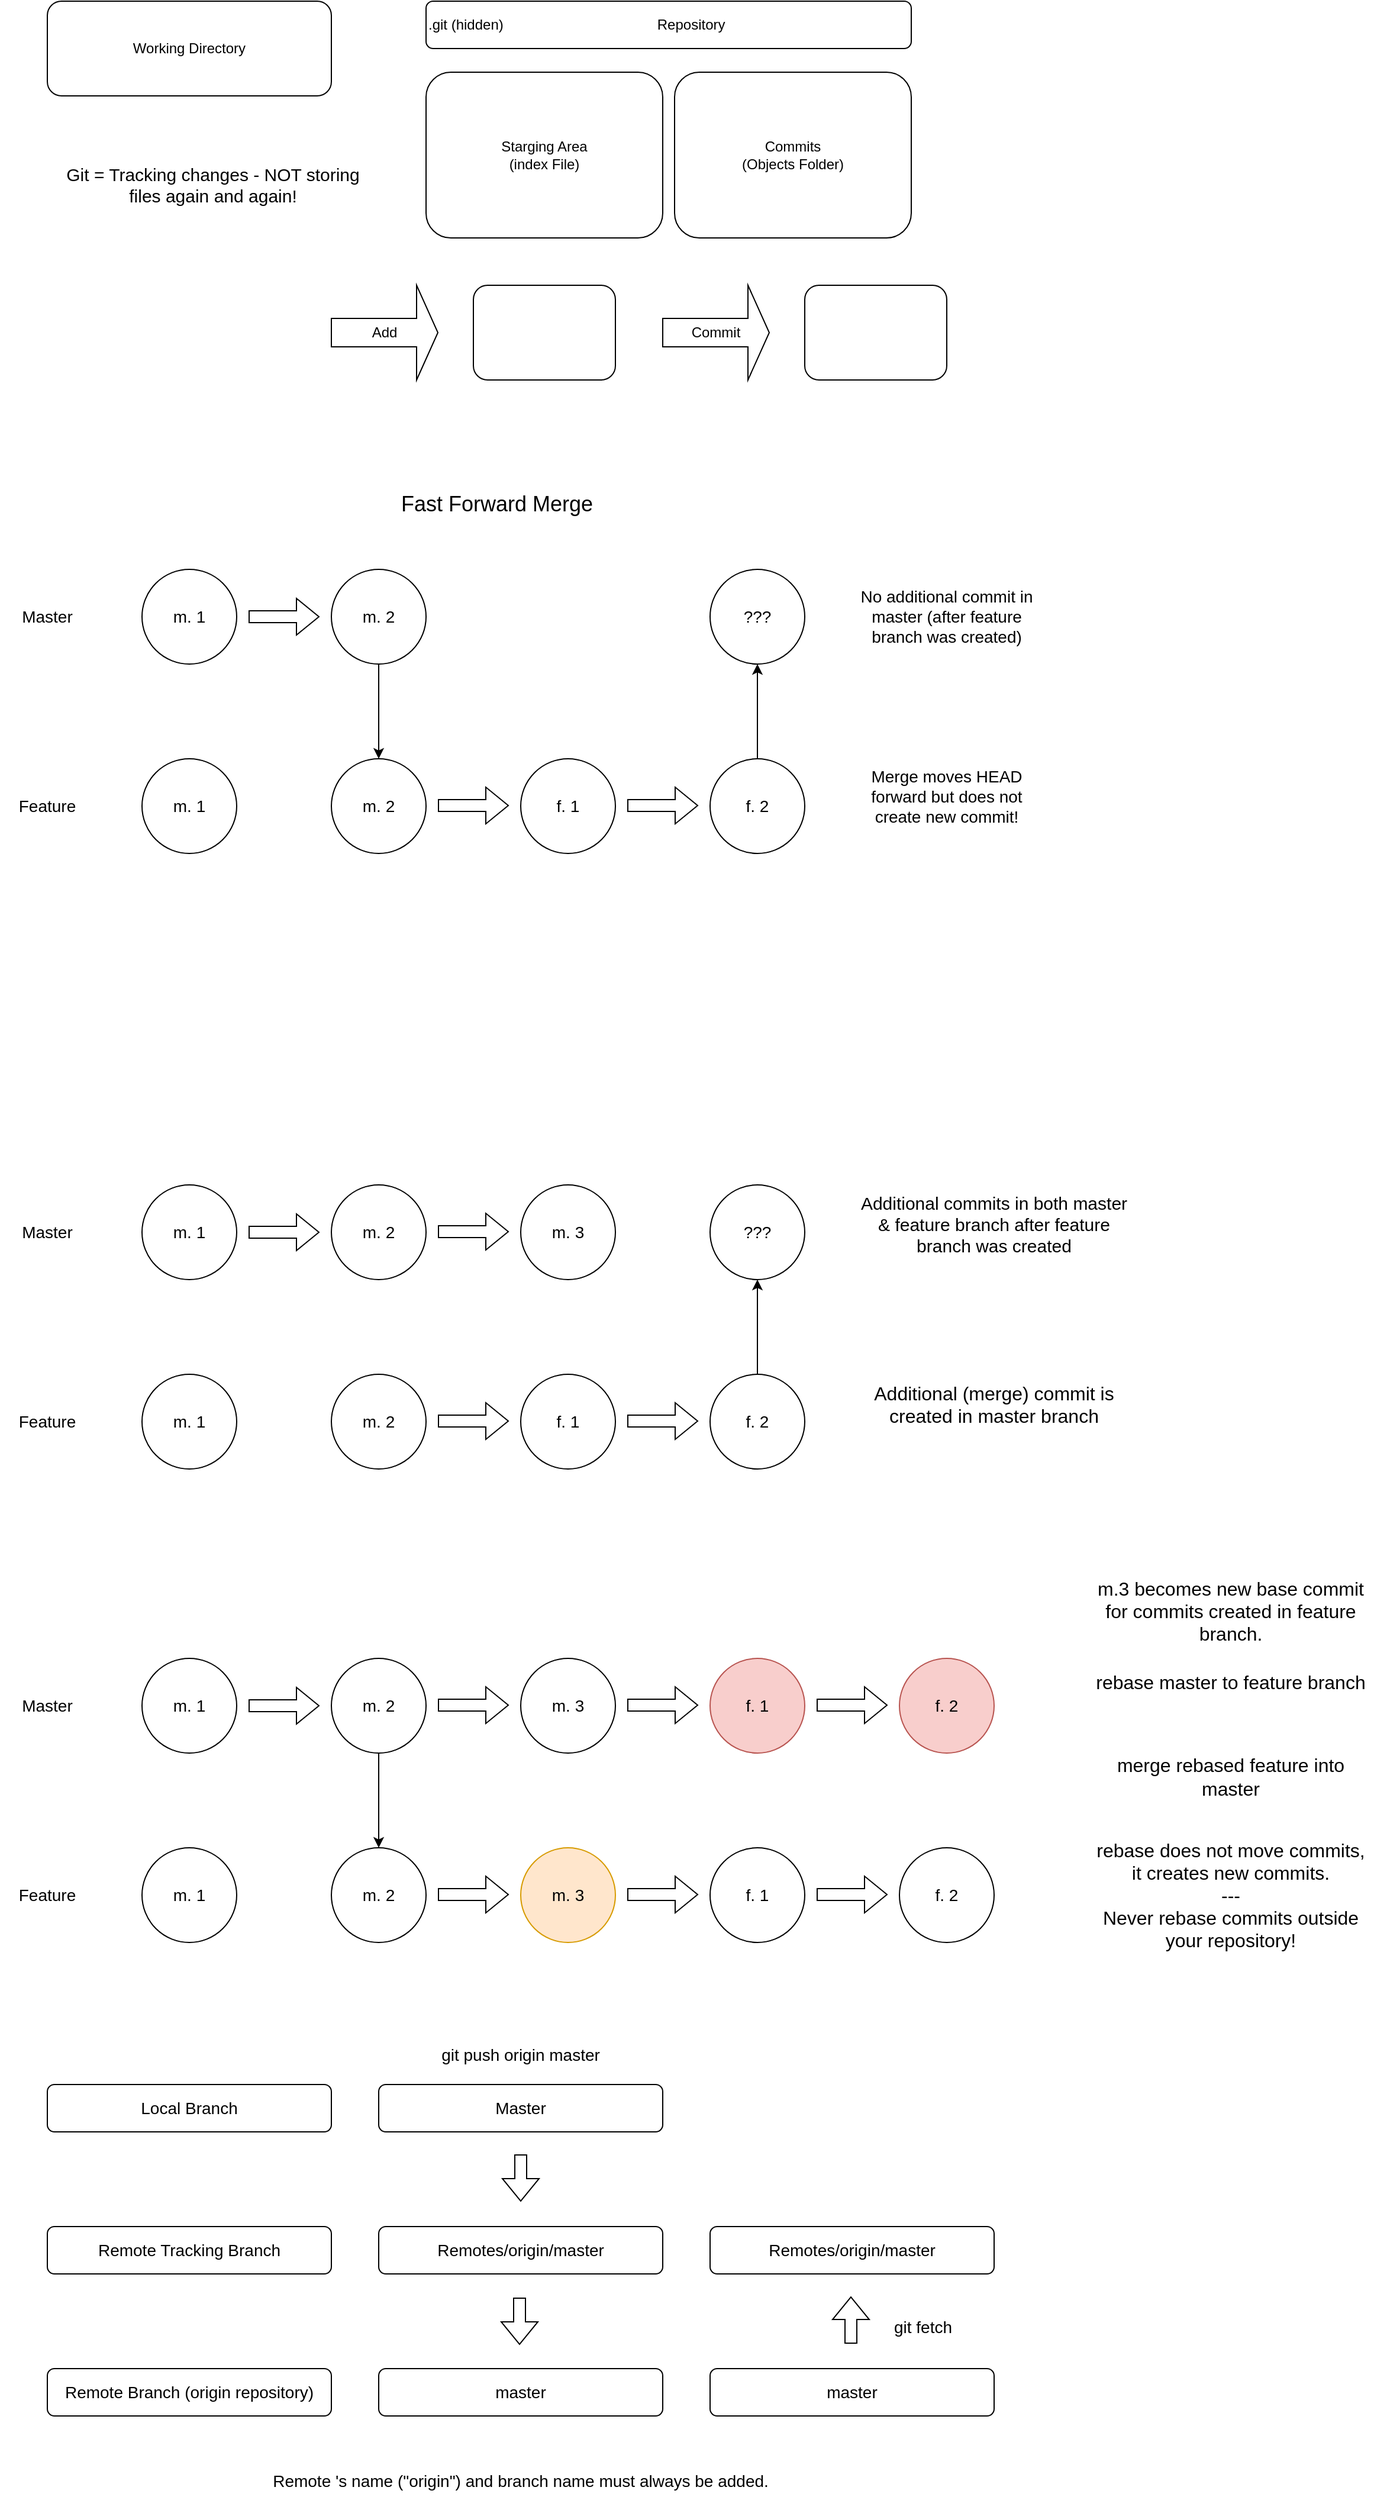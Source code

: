 <mxfile version="27.1.5">
  <diagram name="Page-1" id="PkKd_JiGjUPgfaHdr4iB">
    <mxGraphModel dx="1042" dy="563" grid="1" gridSize="10" guides="1" tooltips="1" connect="1" arrows="1" fold="1" page="1" pageScale="1" pageWidth="850" pageHeight="1100" math="0" shadow="0">
      <root>
        <mxCell id="0" />
        <mxCell id="1" parent="0" />
        <mxCell id="DVuYbELzHZqkL_Al9vvK-1" value="Working Directory" style="rounded=1;whiteSpace=wrap;html=1;" parent="1" vertex="1">
          <mxGeometry x="40" y="40" width="240" height="80" as="geometry" />
        </mxCell>
        <mxCell id="DVuYbELzHZqkL_Al9vvK-2" value="&lt;div align=&quot;left&quot;&gt;.git (hidden)&amp;nbsp;&amp;nbsp;&amp;nbsp;&amp;nbsp;&amp;nbsp;&amp;nbsp;&amp;nbsp;&amp;nbsp;&amp;nbsp;&amp;nbsp;&amp;nbsp;&amp;nbsp;&amp;nbsp;&amp;nbsp;&amp;nbsp;&amp;nbsp;&amp;nbsp;&amp;nbsp;&amp;nbsp;&amp;nbsp;&amp;nbsp;&amp;nbsp;&amp;nbsp;&amp;nbsp;&amp;nbsp;&amp;nbsp;&amp;nbsp;&amp;nbsp;&amp;nbsp;&amp;nbsp;&amp;nbsp;&amp;nbsp;&amp;nbsp;&amp;nbsp;&amp;nbsp;&amp;nbsp;&amp;nbsp;&amp;nbsp; Repository&lt;br&gt;&lt;/div&gt;" style="rounded=1;whiteSpace=wrap;html=1;align=left;" parent="1" vertex="1">
          <mxGeometry x="360" y="40" width="410" height="40" as="geometry" />
        </mxCell>
        <mxCell id="DVuYbELzHZqkL_Al9vvK-3" value="Starging Area&lt;br&gt;(index File)" style="rounded=1;whiteSpace=wrap;html=1;" parent="1" vertex="1">
          <mxGeometry x="360" y="100" width="200" height="140" as="geometry" />
        </mxCell>
        <mxCell id="DVuYbELzHZqkL_Al9vvK-4" value="Commits&lt;br&gt;(Objects Folder)" style="rounded=1;whiteSpace=wrap;html=1;" parent="1" vertex="1">
          <mxGeometry x="570" y="100" width="200" height="140" as="geometry" />
        </mxCell>
        <mxCell id="DVuYbELzHZqkL_Al9vvK-7" value="Add" style="shape=singleArrow;whiteSpace=wrap;html=1;" parent="1" vertex="1">
          <mxGeometry x="280" y="280" width="90" height="80" as="geometry" />
        </mxCell>
        <mxCell id="DVuYbELzHZqkL_Al9vvK-8" value="" style="rounded=1;whiteSpace=wrap;html=1;" parent="1" vertex="1">
          <mxGeometry x="400" y="280" width="120" height="80" as="geometry" />
        </mxCell>
        <mxCell id="DVuYbELzHZqkL_Al9vvK-9" value="Commit" style="shape=singleArrow;whiteSpace=wrap;html=1;" parent="1" vertex="1">
          <mxGeometry x="560" y="280" width="90" height="80" as="geometry" />
        </mxCell>
        <mxCell id="DVuYbELzHZqkL_Al9vvK-10" value="" style="rounded=1;whiteSpace=wrap;html=1;" parent="1" vertex="1">
          <mxGeometry x="680" y="280" width="120" height="80" as="geometry" />
        </mxCell>
        <mxCell id="DVuYbELzHZqkL_Al9vvK-11" value="&lt;font style=&quot;font-size: 15px;&quot;&gt;Git = Tracking changes - NOT storing files again and again!&lt;/font&gt;" style="text;html=1;align=center;verticalAlign=middle;whiteSpace=wrap;rounded=0;" parent="1" vertex="1">
          <mxGeometry x="40" y="160" width="280" height="70" as="geometry" />
        </mxCell>
        <mxCell id="inyvIdADmEni137RxyFw-1" value="Master" style="text;html=1;align=center;verticalAlign=middle;whiteSpace=wrap;rounded=0;fontSize=14;" parent="1" vertex="1">
          <mxGeometry y="540" width="80" height="40" as="geometry" />
        </mxCell>
        <mxCell id="inyvIdADmEni137RxyFw-2" value="&lt;font&gt;m. 1&lt;/font&gt;" style="ellipse;whiteSpace=wrap;html=1;aspect=fixed;fontSize=14;" parent="1" vertex="1">
          <mxGeometry x="120" y="520" width="80" height="80" as="geometry" />
        </mxCell>
        <mxCell id="inyvIdADmEni137RxyFw-3" value="&lt;font&gt;m. 2&lt;br&gt;&lt;/font&gt;" style="ellipse;whiteSpace=wrap;html=1;aspect=fixed;fontSize=14;" parent="1" vertex="1">
          <mxGeometry x="280" y="520" width="80" height="80" as="geometry" />
        </mxCell>
        <mxCell id="inyvIdADmEni137RxyFw-4" value="" style="shape=flexArrow;endArrow=classic;html=1;rounded=0;" parent="1" edge="1">
          <mxGeometry width="50" height="50" relative="1" as="geometry">
            <mxPoint x="210" y="560" as="sourcePoint" />
            <mxPoint x="270" y="560" as="targetPoint" />
          </mxGeometry>
        </mxCell>
        <mxCell id="inyvIdADmEni137RxyFw-5" value="Feature" style="text;html=1;align=center;verticalAlign=middle;whiteSpace=wrap;rounded=0;fontSize=14;" parent="1" vertex="1">
          <mxGeometry y="700" width="80" height="40" as="geometry" />
        </mxCell>
        <mxCell id="inyvIdADmEni137RxyFw-6" value="&lt;font&gt;m. 1&lt;/font&gt;" style="ellipse;whiteSpace=wrap;html=1;aspect=fixed;fontSize=14;" parent="1" vertex="1">
          <mxGeometry x="120" y="680" width="80" height="80" as="geometry" />
        </mxCell>
        <mxCell id="inyvIdADmEni137RxyFw-7" value="&lt;font&gt;m. 2&lt;br&gt;&lt;/font&gt;" style="ellipse;whiteSpace=wrap;html=1;aspect=fixed;fontSize=14;" parent="1" vertex="1">
          <mxGeometry x="280" y="680" width="80" height="80" as="geometry" />
        </mxCell>
        <mxCell id="inyvIdADmEni137RxyFw-8" value="" style="endArrow=classic;html=1;rounded=0;entryX=0.5;entryY=0;entryDx=0;entryDy=0;exitX=0.5;exitY=1;exitDx=0;exitDy=0;" parent="1" source="inyvIdADmEni137RxyFw-3" target="inyvIdADmEni137RxyFw-7" edge="1">
          <mxGeometry width="50" height="50" relative="1" as="geometry">
            <mxPoint x="320" y="610" as="sourcePoint" />
            <mxPoint x="370" y="560" as="targetPoint" />
          </mxGeometry>
        </mxCell>
        <mxCell id="inyvIdADmEni137RxyFw-9" value="&lt;font&gt;f. 1&lt;/font&gt;" style="ellipse;whiteSpace=wrap;html=1;aspect=fixed;fontSize=14;" parent="1" vertex="1">
          <mxGeometry x="440" y="680" width="80" height="80" as="geometry" />
        </mxCell>
        <mxCell id="inyvIdADmEni137RxyFw-10" value="&lt;font&gt;f. 2&lt;br&gt;&lt;/font&gt;" style="ellipse;whiteSpace=wrap;html=1;aspect=fixed;fontSize=14;" parent="1" vertex="1">
          <mxGeometry x="600" y="680" width="80" height="80" as="geometry" />
        </mxCell>
        <mxCell id="inyvIdADmEni137RxyFw-12" value="" style="shape=flexArrow;endArrow=classic;html=1;rounded=0;" parent="1" edge="1">
          <mxGeometry width="50" height="50" relative="1" as="geometry">
            <mxPoint x="370" y="719.5" as="sourcePoint" />
            <mxPoint x="430" y="719.5" as="targetPoint" />
          </mxGeometry>
        </mxCell>
        <mxCell id="inyvIdADmEni137RxyFw-13" value="" style="shape=flexArrow;endArrow=classic;html=1;rounded=0;" parent="1" edge="1">
          <mxGeometry width="50" height="50" relative="1" as="geometry">
            <mxPoint x="530" y="719.5" as="sourcePoint" />
            <mxPoint x="590" y="719.5" as="targetPoint" />
          </mxGeometry>
        </mxCell>
        <mxCell id="inyvIdADmEni137RxyFw-14" value="???" style="ellipse;whiteSpace=wrap;html=1;aspect=fixed;fontSize=14;" parent="1" vertex="1">
          <mxGeometry x="600" y="520" width="80" height="80" as="geometry" />
        </mxCell>
        <mxCell id="inyvIdADmEni137RxyFw-15" value="No additional commit in master (after feature branch was created)" style="text;html=1;align=center;verticalAlign=middle;whiteSpace=wrap;rounded=0;fontSize=14;" parent="1" vertex="1">
          <mxGeometry x="720" y="520" width="160" height="80" as="geometry" />
        </mxCell>
        <mxCell id="inyvIdADmEni137RxyFw-16" value="" style="endArrow=classic;html=1;rounded=0;entryX=0.5;entryY=1;entryDx=0;entryDy=0;" parent="1" target="inyvIdADmEni137RxyFw-14" edge="1">
          <mxGeometry width="50" height="50" relative="1" as="geometry">
            <mxPoint x="640" y="680" as="sourcePoint" />
            <mxPoint x="690" y="630" as="targetPoint" />
          </mxGeometry>
        </mxCell>
        <mxCell id="inyvIdADmEni137RxyFw-17" value="Merge moves HEAD forward but does not create new commit!" style="text;whiteSpace=wrap;align=center;fontSize=14;" parent="1" vertex="1">
          <mxGeometry x="720" y="680" width="160" height="80" as="geometry" />
        </mxCell>
        <mxCell id="inyvIdADmEni137RxyFw-18" value="&lt;font style=&quot;font-size: 18px;&quot;&gt;Fast Forward Merge&lt;/font&gt;" style="text;html=1;align=center;verticalAlign=middle;whiteSpace=wrap;rounded=0;" parent="1" vertex="1">
          <mxGeometry x="320" y="450" width="200" height="30" as="geometry" />
        </mxCell>
        <mxCell id="inyvIdADmEni137RxyFw-19" value="Master" style="text;html=1;align=center;verticalAlign=middle;whiteSpace=wrap;rounded=0;fontSize=14;" parent="1" vertex="1">
          <mxGeometry y="1060" width="80" height="40" as="geometry" />
        </mxCell>
        <mxCell id="inyvIdADmEni137RxyFw-20" value="&lt;font&gt;m. 1&lt;/font&gt;" style="ellipse;whiteSpace=wrap;html=1;aspect=fixed;fontSize=14;" parent="1" vertex="1">
          <mxGeometry x="120" y="1040" width="80" height="80" as="geometry" />
        </mxCell>
        <mxCell id="inyvIdADmEni137RxyFw-21" value="&lt;font&gt;m. 2&lt;br&gt;&lt;/font&gt;" style="ellipse;whiteSpace=wrap;html=1;aspect=fixed;fontSize=14;" parent="1" vertex="1">
          <mxGeometry x="280" y="1040" width="80" height="80" as="geometry" />
        </mxCell>
        <mxCell id="inyvIdADmEni137RxyFw-22" value="" style="shape=flexArrow;endArrow=classic;html=1;rounded=0;" parent="1" edge="1">
          <mxGeometry width="50" height="50" relative="1" as="geometry">
            <mxPoint x="210" y="1080" as="sourcePoint" />
            <mxPoint x="270" y="1080" as="targetPoint" />
          </mxGeometry>
        </mxCell>
        <mxCell id="inyvIdADmEni137RxyFw-23" value="Feature" style="text;html=1;align=center;verticalAlign=middle;whiteSpace=wrap;rounded=0;fontSize=14;" parent="1" vertex="1">
          <mxGeometry y="1220" width="80" height="40" as="geometry" />
        </mxCell>
        <mxCell id="inyvIdADmEni137RxyFw-24" value="&lt;font&gt;m. 1&lt;/font&gt;" style="ellipse;whiteSpace=wrap;html=1;aspect=fixed;fontSize=14;" parent="1" vertex="1">
          <mxGeometry x="120" y="1200" width="80" height="80" as="geometry" />
        </mxCell>
        <mxCell id="inyvIdADmEni137RxyFw-25" value="&lt;font&gt;m. 2&lt;br&gt;&lt;/font&gt;" style="ellipse;whiteSpace=wrap;html=1;aspect=fixed;fontSize=14;" parent="1" vertex="1">
          <mxGeometry x="280" y="1200" width="80" height="80" as="geometry" />
        </mxCell>
        <mxCell id="inyvIdADmEni137RxyFw-26" value="&lt;font&gt;f. 1&lt;/font&gt;" style="ellipse;whiteSpace=wrap;html=1;aspect=fixed;fontSize=14;" parent="1" vertex="1">
          <mxGeometry x="440" y="1200" width="80" height="80" as="geometry" />
        </mxCell>
        <mxCell id="inyvIdADmEni137RxyFw-27" value="&lt;font&gt;f. 2&lt;br&gt;&lt;/font&gt;" style="ellipse;whiteSpace=wrap;html=1;aspect=fixed;fontSize=14;" parent="1" vertex="1">
          <mxGeometry x="600" y="1200" width="80" height="80" as="geometry" />
        </mxCell>
        <mxCell id="inyvIdADmEni137RxyFw-28" value="" style="shape=flexArrow;endArrow=classic;html=1;rounded=0;" parent="1" edge="1">
          <mxGeometry width="50" height="50" relative="1" as="geometry">
            <mxPoint x="370" y="1239.5" as="sourcePoint" />
            <mxPoint x="430" y="1239.5" as="targetPoint" />
          </mxGeometry>
        </mxCell>
        <mxCell id="inyvIdADmEni137RxyFw-29" value="&lt;font&gt;m. 3&lt;br&gt;&lt;/font&gt;" style="ellipse;whiteSpace=wrap;html=1;aspect=fixed;fontSize=14;" parent="1" vertex="1">
          <mxGeometry x="440" y="1040" width="80" height="80" as="geometry" />
        </mxCell>
        <mxCell id="inyvIdADmEni137RxyFw-30" value="" style="shape=flexArrow;endArrow=classic;html=1;rounded=0;" parent="1" edge="1">
          <mxGeometry width="50" height="50" relative="1" as="geometry">
            <mxPoint x="370" y="1079.5" as="sourcePoint" />
            <mxPoint x="430" y="1079.5" as="targetPoint" />
          </mxGeometry>
        </mxCell>
        <mxCell id="inyvIdADmEni137RxyFw-31" value="" style="shape=flexArrow;endArrow=classic;html=1;rounded=0;" parent="1" edge="1">
          <mxGeometry width="50" height="50" relative="1" as="geometry">
            <mxPoint x="530" y="1239.5" as="sourcePoint" />
            <mxPoint x="590" y="1239.5" as="targetPoint" />
          </mxGeometry>
        </mxCell>
        <mxCell id="inyvIdADmEni137RxyFw-32" value="???" style="ellipse;whiteSpace=wrap;html=1;aspect=fixed;fontSize=14;" parent="1" vertex="1">
          <mxGeometry x="600" y="1040" width="80" height="80" as="geometry" />
        </mxCell>
        <mxCell id="inyvIdADmEni137RxyFw-33" value="" style="endArrow=classic;html=1;rounded=0;entryX=0.5;entryY=1;entryDx=0;entryDy=0;" parent="1" target="inyvIdADmEni137RxyFw-32" edge="1">
          <mxGeometry width="50" height="50" relative="1" as="geometry">
            <mxPoint x="640" y="1200" as="sourcePoint" />
            <mxPoint x="690" y="1150" as="targetPoint" />
          </mxGeometry>
        </mxCell>
        <mxCell id="inyvIdADmEni137RxyFw-34" value="Additional commits in both master &amp; feature branch after feature branch was created" style="text;whiteSpace=wrap;align=center;fontSize=15;" parent="1" vertex="1">
          <mxGeometry x="720" y="1040" width="240" height="80" as="geometry" />
        </mxCell>
        <mxCell id="inyvIdADmEni137RxyFw-35" value="Additional (merge) commit is created in master branch" style="text;whiteSpace=wrap;align=center;fontSize=16;" parent="1" vertex="1">
          <mxGeometry x="720" y="1200" width="240" height="80" as="geometry" />
        </mxCell>
        <mxCell id="1Ky3Qcy9TLfeJBqsWoGZ-1" value="Master" style="text;html=1;align=center;verticalAlign=middle;whiteSpace=wrap;rounded=0;fontSize=14;" parent="1" vertex="1">
          <mxGeometry y="1460" width="80" height="40" as="geometry" />
        </mxCell>
        <mxCell id="1Ky3Qcy9TLfeJBqsWoGZ-2" value="&lt;font&gt;m. 1&lt;/font&gt;" style="ellipse;whiteSpace=wrap;html=1;aspect=fixed;fontSize=14;" parent="1" vertex="1">
          <mxGeometry x="120" y="1440" width="80" height="80" as="geometry" />
        </mxCell>
        <mxCell id="1Ky3Qcy9TLfeJBqsWoGZ-3" value="&lt;font&gt;m. 2&lt;br&gt;&lt;/font&gt;" style="ellipse;whiteSpace=wrap;html=1;aspect=fixed;fontSize=14;" parent="1" vertex="1">
          <mxGeometry x="280" y="1440" width="80" height="80" as="geometry" />
        </mxCell>
        <mxCell id="1Ky3Qcy9TLfeJBqsWoGZ-4" value="" style="shape=flexArrow;endArrow=classic;html=1;rounded=0;" parent="1" edge="1">
          <mxGeometry width="50" height="50" relative="1" as="geometry">
            <mxPoint x="210" y="1480" as="sourcePoint" />
            <mxPoint x="270" y="1480" as="targetPoint" />
          </mxGeometry>
        </mxCell>
        <mxCell id="1Ky3Qcy9TLfeJBqsWoGZ-5" value="&lt;font&gt;m. 3&lt;br&gt;&lt;/font&gt;" style="ellipse;whiteSpace=wrap;html=1;aspect=fixed;fontSize=14;" parent="1" vertex="1">
          <mxGeometry x="440" y="1440" width="80" height="80" as="geometry" />
        </mxCell>
        <mxCell id="1Ky3Qcy9TLfeJBqsWoGZ-6" value="" style="shape=flexArrow;endArrow=classic;html=1;rounded=0;" parent="1" edge="1">
          <mxGeometry width="50" height="50" relative="1" as="geometry">
            <mxPoint x="370" y="1479.5" as="sourcePoint" />
            <mxPoint x="430" y="1479.5" as="targetPoint" />
          </mxGeometry>
        </mxCell>
        <mxCell id="1Ky3Qcy9TLfeJBqsWoGZ-7" value="Feature" style="text;html=1;align=center;verticalAlign=middle;whiteSpace=wrap;rounded=0;fontSize=14;" parent="1" vertex="1">
          <mxGeometry y="1620" width="80" height="40" as="geometry" />
        </mxCell>
        <mxCell id="1Ky3Qcy9TLfeJBqsWoGZ-8" value="&lt;font&gt;m. 1&lt;/font&gt;" style="ellipse;whiteSpace=wrap;html=1;aspect=fixed;fontSize=14;" parent="1" vertex="1">
          <mxGeometry x="120" y="1600" width="80" height="80" as="geometry" />
        </mxCell>
        <mxCell id="1Ky3Qcy9TLfeJBqsWoGZ-9" value="&lt;font&gt;m. 2&lt;br&gt;&lt;/font&gt;" style="ellipse;whiteSpace=wrap;html=1;aspect=fixed;fontSize=14;" parent="1" vertex="1">
          <mxGeometry x="280" y="1600" width="80" height="80" as="geometry" />
        </mxCell>
        <mxCell id="1Ky3Qcy9TLfeJBqsWoGZ-11" value="" style="shape=flexArrow;endArrow=classic;html=1;rounded=0;" parent="1" edge="1">
          <mxGeometry width="50" height="50" relative="1" as="geometry">
            <mxPoint x="370" y="1639.5" as="sourcePoint" />
            <mxPoint x="430" y="1639.5" as="targetPoint" />
          </mxGeometry>
        </mxCell>
        <mxCell id="1Ky3Qcy9TLfeJBqsWoGZ-14" value="&lt;font&gt;m. 3&lt;br&gt;&lt;/font&gt;" style="ellipse;whiteSpace=wrap;html=1;aspect=fixed;fontSize=14;fillColor=#ffe6cc;strokeColor=#d79b00;" parent="1" vertex="1">
          <mxGeometry x="440" y="1600" width="80" height="80" as="geometry" />
        </mxCell>
        <mxCell id="1Ky3Qcy9TLfeJBqsWoGZ-15" value="" style="endArrow=classic;html=1;rounded=0;" parent="1" target="1Ky3Qcy9TLfeJBqsWoGZ-9" edge="1">
          <mxGeometry width="50" height="50" relative="1" as="geometry">
            <mxPoint x="320" y="1520" as="sourcePoint" />
            <mxPoint x="370" y="1470" as="targetPoint" />
          </mxGeometry>
        </mxCell>
        <mxCell id="1Ky3Qcy9TLfeJBqsWoGZ-20" value="&lt;font&gt;f. 1&lt;/font&gt;" style="ellipse;whiteSpace=wrap;html=1;aspect=fixed;fontSize=14;" parent="1" vertex="1">
          <mxGeometry x="600" y="1600" width="80" height="80" as="geometry" />
        </mxCell>
        <mxCell id="1Ky3Qcy9TLfeJBqsWoGZ-21" value="&lt;font&gt;f. 2&lt;br&gt;&lt;/font&gt;" style="ellipse;whiteSpace=wrap;html=1;aspect=fixed;fontSize=14;" parent="1" vertex="1">
          <mxGeometry x="760" y="1600" width="80" height="80" as="geometry" />
        </mxCell>
        <mxCell id="1Ky3Qcy9TLfeJBqsWoGZ-22" value="" style="shape=flexArrow;endArrow=classic;html=1;rounded=0;" parent="1" edge="1">
          <mxGeometry width="50" height="50" relative="1" as="geometry">
            <mxPoint x="530" y="1639.5" as="sourcePoint" />
            <mxPoint x="590" y="1639.5" as="targetPoint" />
          </mxGeometry>
        </mxCell>
        <mxCell id="1Ky3Qcy9TLfeJBqsWoGZ-23" value="" style="shape=flexArrow;endArrow=classic;html=1;rounded=0;" parent="1" edge="1">
          <mxGeometry width="50" height="50" relative="1" as="geometry">
            <mxPoint x="690" y="1639.5" as="sourcePoint" />
            <mxPoint x="750" y="1639.5" as="targetPoint" />
          </mxGeometry>
        </mxCell>
        <mxCell id="1Ky3Qcy9TLfeJBqsWoGZ-24" value="&lt;font&gt;f. 1&lt;/font&gt;" style="ellipse;whiteSpace=wrap;html=1;aspect=fixed;fontSize=14;fillColor=#f8cecc;strokeColor=#b85450;" parent="1" vertex="1">
          <mxGeometry x="600" y="1440" width="80" height="80" as="geometry" />
        </mxCell>
        <mxCell id="1Ky3Qcy9TLfeJBqsWoGZ-25" value="&lt;font&gt;f. 2&lt;br&gt;&lt;/font&gt;" style="ellipse;whiteSpace=wrap;html=1;aspect=fixed;fontSize=14;fillColor=#f8cecc;strokeColor=#b85450;" parent="1" vertex="1">
          <mxGeometry x="760" y="1440" width="80" height="80" as="geometry" />
        </mxCell>
        <mxCell id="1Ky3Qcy9TLfeJBqsWoGZ-26" value="" style="shape=flexArrow;endArrow=classic;html=1;rounded=0;" parent="1" edge="1">
          <mxGeometry width="50" height="50" relative="1" as="geometry">
            <mxPoint x="530" y="1479.5" as="sourcePoint" />
            <mxPoint x="590" y="1479.5" as="targetPoint" />
          </mxGeometry>
        </mxCell>
        <mxCell id="1Ky3Qcy9TLfeJBqsWoGZ-27" value="" style="shape=flexArrow;endArrow=classic;html=1;rounded=0;" parent="1" edge="1">
          <mxGeometry width="50" height="50" relative="1" as="geometry">
            <mxPoint x="690" y="1479.5" as="sourcePoint" />
            <mxPoint x="750" y="1479.5" as="targetPoint" />
          </mxGeometry>
        </mxCell>
        <mxCell id="1Ky3Qcy9TLfeJBqsWoGZ-28" value="m.3 becomes new base commit for commits created in feature branch." style="text;html=1;align=center;verticalAlign=middle;whiteSpace=wrap;rounded=0;fontSize=16;" parent="1" vertex="1">
          <mxGeometry x="920" y="1360" width="240" height="80" as="geometry" />
        </mxCell>
        <mxCell id="1Ky3Qcy9TLfeJBqsWoGZ-29" value="rebase master to feature branch" style="text;html=1;align=center;verticalAlign=middle;whiteSpace=wrap;rounded=0;fontSize=16;" parent="1" vertex="1">
          <mxGeometry x="920" y="1440" width="240" height="40" as="geometry" />
        </mxCell>
        <mxCell id="1Ky3Qcy9TLfeJBqsWoGZ-30" value="merge rebased feature into master" style="text;html=1;align=center;verticalAlign=middle;whiteSpace=wrap;rounded=0;fontSize=16;" parent="1" vertex="1">
          <mxGeometry x="920" y="1520" width="240" height="40" as="geometry" />
        </mxCell>
        <mxCell id="1Ky3Qcy9TLfeJBqsWoGZ-31" value="&lt;div&gt;rebase does not move commits, it creates new commits.&lt;/div&gt;&lt;div&gt;---&lt;/div&gt;&lt;div&gt;Never rebase commits outside your repository!&lt;br&gt;&lt;/div&gt;" style="text;html=1;align=center;verticalAlign=middle;whiteSpace=wrap;rounded=0;fontSize=16;" parent="1" vertex="1">
          <mxGeometry x="920" y="1600" width="240" height="80" as="geometry" />
        </mxCell>
        <mxCell id="pKciE0PQjw8IJ3S3WyIL-1" value="Local Branch" style="rounded=1;whiteSpace=wrap;html=1;fontSize=14;" vertex="1" parent="1">
          <mxGeometry x="40" y="1800" width="240" height="40" as="geometry" />
        </mxCell>
        <mxCell id="pKciE0PQjw8IJ3S3WyIL-2" value="Master" style="rounded=1;whiteSpace=wrap;html=1;fontSize=14;" vertex="1" parent="1">
          <mxGeometry x="320" y="1800" width="240" height="40" as="geometry" />
        </mxCell>
        <mxCell id="pKciE0PQjw8IJ3S3WyIL-3" value="git push origin master" style="text;html=1;align=center;verticalAlign=middle;whiteSpace=wrap;rounded=0;fontSize=14;" vertex="1" parent="1">
          <mxGeometry x="320" y="1760" width="240" height="30" as="geometry" />
        </mxCell>
        <mxCell id="pKciE0PQjw8IJ3S3WyIL-4" value="Remote Tracking Branch" style="rounded=1;whiteSpace=wrap;html=1;fontSize=14;" vertex="1" parent="1">
          <mxGeometry x="40" y="1920" width="240" height="40" as="geometry" />
        </mxCell>
        <mxCell id="pKciE0PQjw8IJ3S3WyIL-5" value="Remotes/origin/master" style="rounded=1;whiteSpace=wrap;html=1;fontSize=14;" vertex="1" parent="1">
          <mxGeometry x="320" y="1920" width="240" height="40" as="geometry" />
        </mxCell>
        <mxCell id="pKciE0PQjw8IJ3S3WyIL-6" value="Remote Branch (origin repository)" style="rounded=1;whiteSpace=wrap;html=1;fontSize=14;" vertex="1" parent="1">
          <mxGeometry x="40" y="2040" width="240" height="40" as="geometry" />
        </mxCell>
        <mxCell id="pKciE0PQjw8IJ3S3WyIL-7" value="master" style="rounded=1;whiteSpace=wrap;html=1;fontSize=14;" vertex="1" parent="1">
          <mxGeometry x="320" y="2040" width="240" height="40" as="geometry" />
        </mxCell>
        <mxCell id="pKciE0PQjw8IJ3S3WyIL-8" value="" style="shape=flexArrow;endArrow=classic;html=1;rounded=0;" edge="1" parent="1">
          <mxGeometry width="50" height="50" relative="1" as="geometry">
            <mxPoint x="440" y="1859" as="sourcePoint" />
            <mxPoint x="440" y="1899" as="targetPoint" />
          </mxGeometry>
        </mxCell>
        <mxCell id="pKciE0PQjw8IJ3S3WyIL-9" value="" style="shape=flexArrow;endArrow=classic;html=1;rounded=0;" edge="1" parent="1">
          <mxGeometry width="50" height="50" relative="1" as="geometry">
            <mxPoint x="439" y="1980" as="sourcePoint" />
            <mxPoint x="439" y="2020" as="targetPoint" />
          </mxGeometry>
        </mxCell>
        <mxCell id="pKciE0PQjw8IJ3S3WyIL-10" value="Remotes/origin/master" style="rounded=1;whiteSpace=wrap;html=1;fontSize=14;" vertex="1" parent="1">
          <mxGeometry x="600" y="1920" width="240" height="40" as="geometry" />
        </mxCell>
        <mxCell id="pKciE0PQjw8IJ3S3WyIL-11" value="" style="shape=flexArrow;endArrow=classic;html=1;rounded=0;" edge="1" parent="1">
          <mxGeometry width="50" height="50" relative="1" as="geometry">
            <mxPoint x="719" y="2019" as="sourcePoint" />
            <mxPoint x="719" y="1979" as="targetPoint" />
          </mxGeometry>
        </mxCell>
        <mxCell id="pKciE0PQjw8IJ3S3WyIL-12" value="master" style="rounded=1;whiteSpace=wrap;html=1;fontSize=14;" vertex="1" parent="1">
          <mxGeometry x="600" y="2040" width="240" height="40" as="geometry" />
        </mxCell>
        <mxCell id="pKciE0PQjw8IJ3S3WyIL-13" value="git fetch" style="text;html=1;align=center;verticalAlign=middle;whiteSpace=wrap;rounded=0;fontSize=14;" vertex="1" parent="1">
          <mxGeometry x="750" y="1990" width="60" height="30" as="geometry" />
        </mxCell>
        <mxCell id="pKciE0PQjw8IJ3S3WyIL-14" value="&lt;font style=&quot;font-size: 14px;&quot;&gt;Remote &#39;s name (&quot;origin&quot;) and branch name must always be added.&lt;/font&gt;" style="text;html=1;align=center;verticalAlign=middle;whiteSpace=wrap;rounded=0;" vertex="1" parent="1">
          <mxGeometry x="160" y="2120" width="560" height="30" as="geometry" />
        </mxCell>
      </root>
    </mxGraphModel>
  </diagram>
</mxfile>
